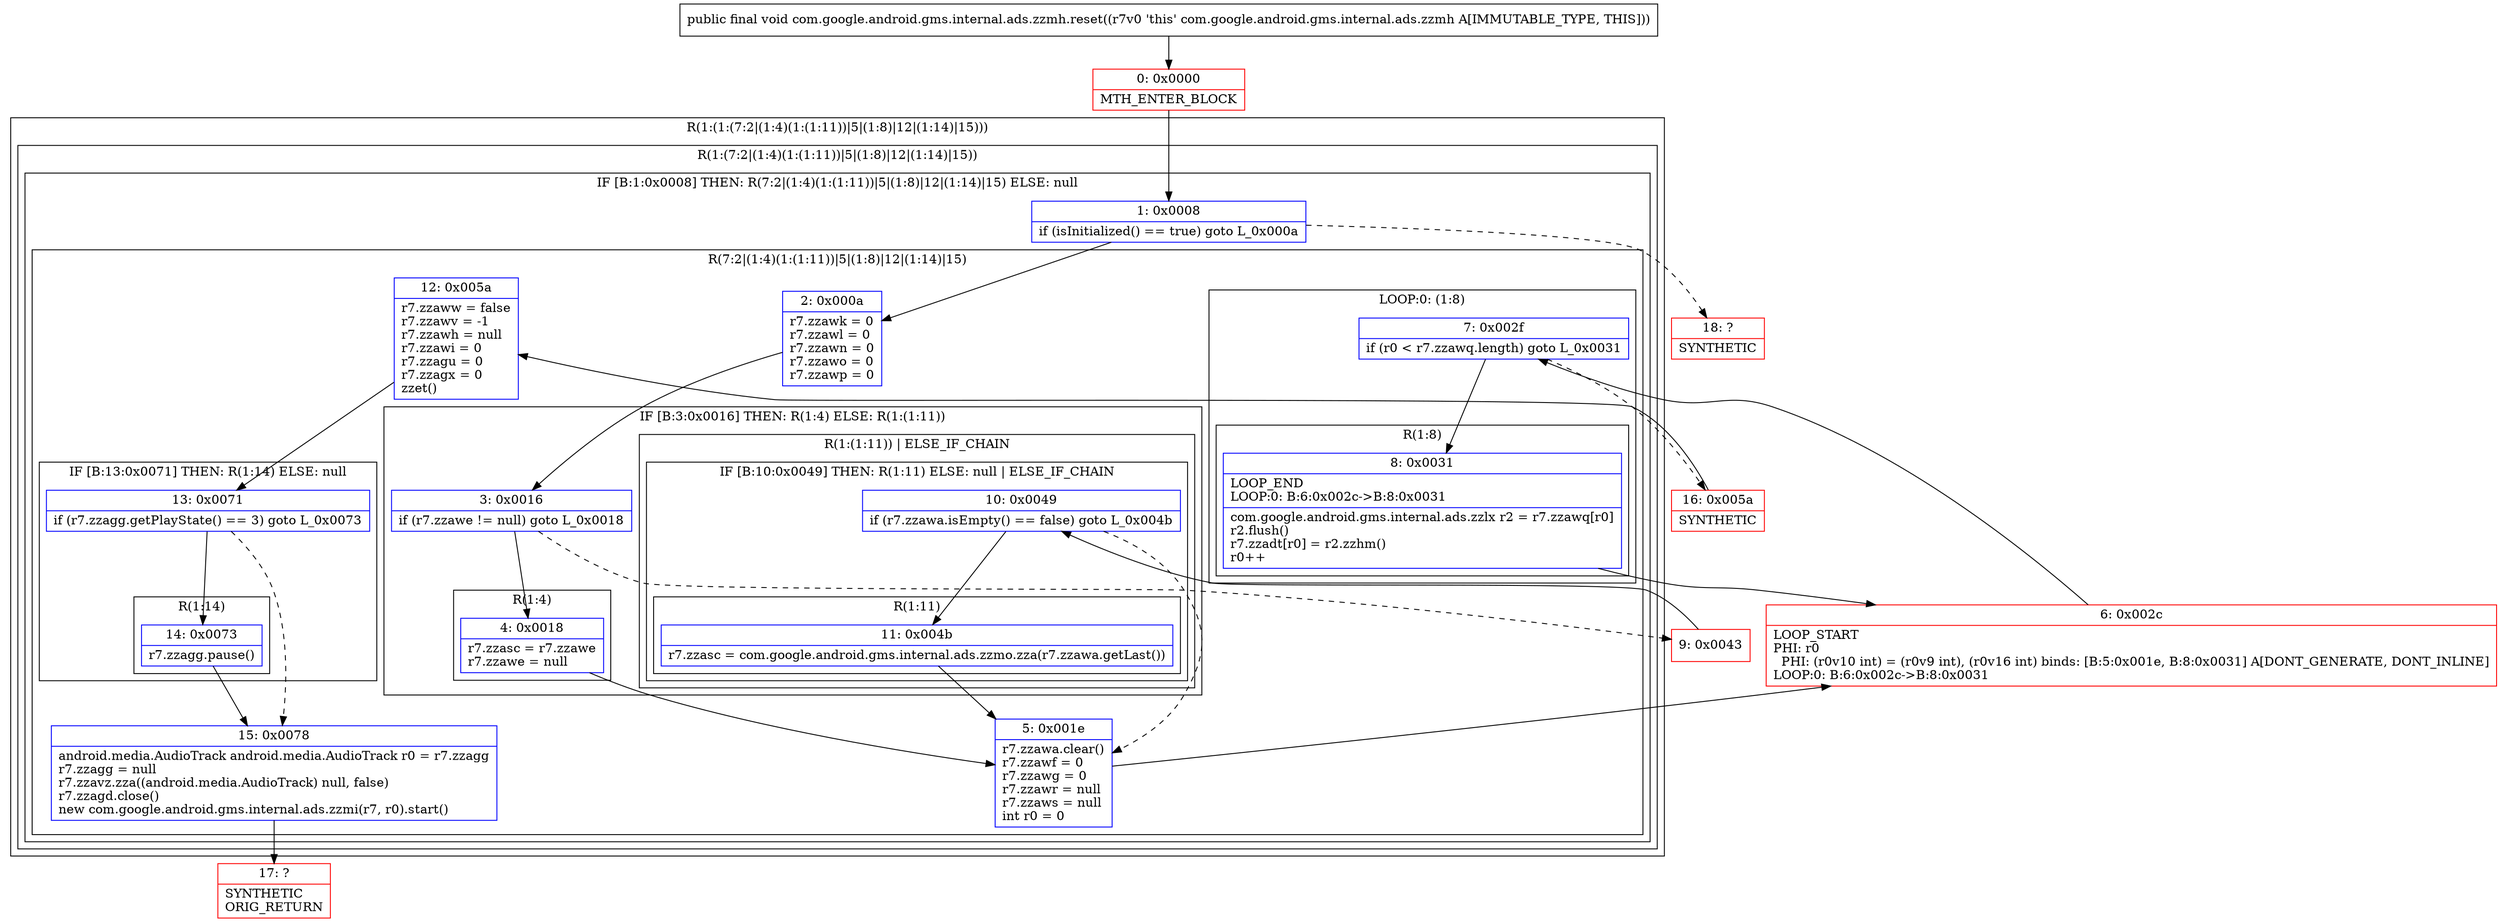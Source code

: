 digraph "CFG forcom.google.android.gms.internal.ads.zzmh.reset()V" {
subgraph cluster_Region_1742775686 {
label = "R(1:(1:(7:2|(1:4)(1:(1:11))|5|(1:8)|12|(1:14)|15)))";
node [shape=record,color=blue];
subgraph cluster_Region_992708522 {
label = "R(1:(7:2|(1:4)(1:(1:11))|5|(1:8)|12|(1:14)|15))";
node [shape=record,color=blue];
subgraph cluster_IfRegion_1044496132 {
label = "IF [B:1:0x0008] THEN: R(7:2|(1:4)(1:(1:11))|5|(1:8)|12|(1:14)|15) ELSE: null";
node [shape=record,color=blue];
Node_1 [shape=record,label="{1\:\ 0x0008|if (isInitialized() == true) goto L_0x000a\l}"];
subgraph cluster_Region_467594686 {
label = "R(7:2|(1:4)(1:(1:11))|5|(1:8)|12|(1:14)|15)";
node [shape=record,color=blue];
Node_2 [shape=record,label="{2\:\ 0x000a|r7.zzawk = 0\lr7.zzawl = 0\lr7.zzawn = 0\lr7.zzawo = 0\lr7.zzawp = 0\l}"];
subgraph cluster_IfRegion_1647456298 {
label = "IF [B:3:0x0016] THEN: R(1:4) ELSE: R(1:(1:11))";
node [shape=record,color=blue];
Node_3 [shape=record,label="{3\:\ 0x0016|if (r7.zzawe != null) goto L_0x0018\l}"];
subgraph cluster_Region_10253695 {
label = "R(1:4)";
node [shape=record,color=blue];
Node_4 [shape=record,label="{4\:\ 0x0018|r7.zzasc = r7.zzawe\lr7.zzawe = null\l}"];
}
subgraph cluster_Region_1743627281 {
label = "R(1:(1:11)) | ELSE_IF_CHAIN\l";
node [shape=record,color=blue];
subgraph cluster_IfRegion_1424465527 {
label = "IF [B:10:0x0049] THEN: R(1:11) ELSE: null | ELSE_IF_CHAIN\l";
node [shape=record,color=blue];
Node_10 [shape=record,label="{10\:\ 0x0049|if (r7.zzawa.isEmpty() == false) goto L_0x004b\l}"];
subgraph cluster_Region_656885665 {
label = "R(1:11)";
node [shape=record,color=blue];
Node_11 [shape=record,label="{11\:\ 0x004b|r7.zzasc = com.google.android.gms.internal.ads.zzmo.zza(r7.zzawa.getLast())\l}"];
}
}
}
}
Node_5 [shape=record,label="{5\:\ 0x001e|r7.zzawa.clear()\lr7.zzawf = 0\lr7.zzawg = 0\lr7.zzawr = null\lr7.zzaws = null\lint r0 = 0\l}"];
subgraph cluster_LoopRegion_198597169 {
label = "LOOP:0: (1:8)";
node [shape=record,color=blue];
Node_7 [shape=record,label="{7\:\ 0x002f|if (r0 \< r7.zzawq.length) goto L_0x0031\l}"];
subgraph cluster_Region_449466440 {
label = "R(1:8)";
node [shape=record,color=blue];
Node_8 [shape=record,label="{8\:\ 0x0031|LOOP_END\lLOOP:0: B:6:0x002c\-\>B:8:0x0031\l|com.google.android.gms.internal.ads.zzlx r2 = r7.zzawq[r0]\lr2.flush()\lr7.zzadt[r0] = r2.zzhm()\lr0++\l}"];
}
}
Node_12 [shape=record,label="{12\:\ 0x005a|r7.zzaww = false\lr7.zzawv = \-1\lr7.zzawh = null\lr7.zzawi = 0\lr7.zzagu = 0\lr7.zzagx = 0\lzzet()\l}"];
subgraph cluster_IfRegion_1148451255 {
label = "IF [B:13:0x0071] THEN: R(1:14) ELSE: null";
node [shape=record,color=blue];
Node_13 [shape=record,label="{13\:\ 0x0071|if (r7.zzagg.getPlayState() == 3) goto L_0x0073\l}"];
subgraph cluster_Region_1312034820 {
label = "R(1:14)";
node [shape=record,color=blue];
Node_14 [shape=record,label="{14\:\ 0x0073|r7.zzagg.pause()\l}"];
}
}
Node_15 [shape=record,label="{15\:\ 0x0078|android.media.AudioTrack android.media.AudioTrack r0 = r7.zzagg\lr7.zzagg = null\lr7.zzavz.zza((android.media.AudioTrack) null, false)\lr7.zzagd.close()\lnew com.google.android.gms.internal.ads.zzmi(r7, r0).start()\l}"];
}
}
}
}
Node_0 [shape=record,color=red,label="{0\:\ 0x0000|MTH_ENTER_BLOCK\l}"];
Node_6 [shape=record,color=red,label="{6\:\ 0x002c|LOOP_START\lPHI: r0 \l  PHI: (r0v10 int) = (r0v9 int), (r0v16 int) binds: [B:5:0x001e, B:8:0x0031] A[DONT_GENERATE, DONT_INLINE]\lLOOP:0: B:6:0x002c\-\>B:8:0x0031\l}"];
Node_9 [shape=record,color=red,label="{9\:\ 0x0043}"];
Node_16 [shape=record,color=red,label="{16\:\ 0x005a|SYNTHETIC\l}"];
Node_17 [shape=record,color=red,label="{17\:\ ?|SYNTHETIC\lORIG_RETURN\l}"];
Node_18 [shape=record,color=red,label="{18\:\ ?|SYNTHETIC\l}"];
MethodNode[shape=record,label="{public final void com.google.android.gms.internal.ads.zzmh.reset((r7v0 'this' com.google.android.gms.internal.ads.zzmh A[IMMUTABLE_TYPE, THIS])) }"];
MethodNode -> Node_0;
Node_1 -> Node_2;
Node_1 -> Node_18[style=dashed];
Node_2 -> Node_3;
Node_3 -> Node_4;
Node_3 -> Node_9[style=dashed];
Node_4 -> Node_5;
Node_10 -> Node_5[style=dashed];
Node_10 -> Node_11;
Node_11 -> Node_5;
Node_5 -> Node_6;
Node_7 -> Node_8;
Node_7 -> Node_16[style=dashed];
Node_8 -> Node_6;
Node_12 -> Node_13;
Node_13 -> Node_14;
Node_13 -> Node_15[style=dashed];
Node_14 -> Node_15;
Node_15 -> Node_17;
Node_0 -> Node_1;
Node_6 -> Node_7;
Node_9 -> Node_10;
Node_16 -> Node_12;
}

